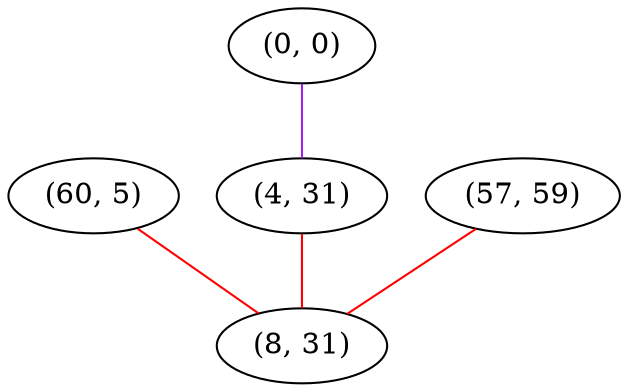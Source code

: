 graph "" {
"(60, 5)";
"(0, 0)";
"(4, 31)";
"(57, 59)";
"(8, 31)";
"(60, 5)" -- "(8, 31)"  [color=red, key=0, weight=1];
"(0, 0)" -- "(4, 31)"  [color=purple, key=0, weight=4];
"(4, 31)" -- "(8, 31)"  [color=red, key=0, weight=1];
"(57, 59)" -- "(8, 31)"  [color=red, key=0, weight=1];
}
